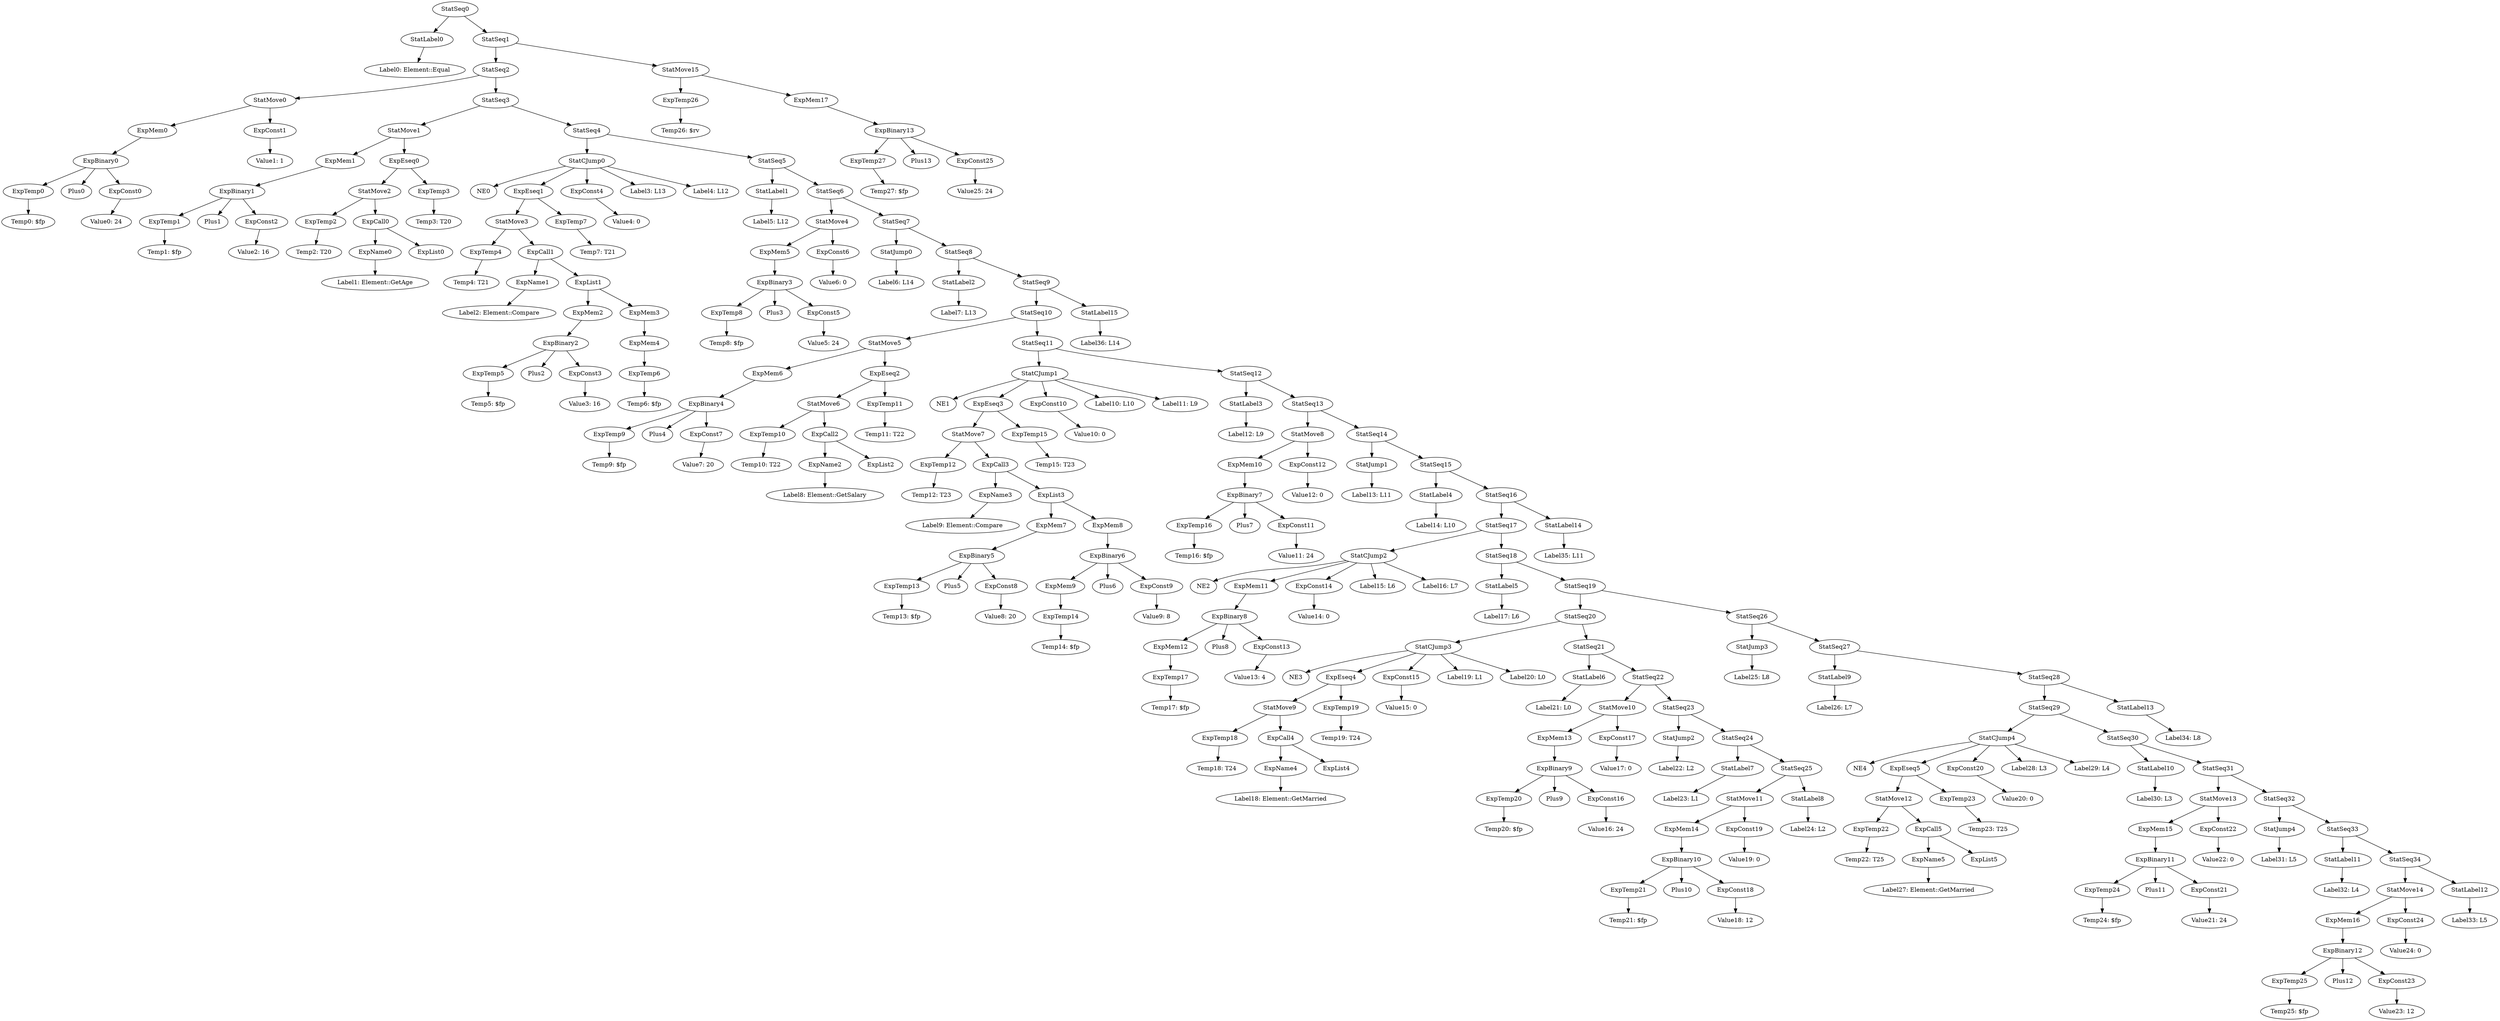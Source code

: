 digraph {
	ordering = out;
	ExpMem17 -> ExpBinary13;
	ExpTemp27 -> "Temp27: $fp";
	ExpTemp26 -> "Temp26: $rv";
	StatLabel15 -> "Label36: L14";
	StatSeq9 -> StatSeq10;
	StatSeq9 -> StatLabel15;
	StatLabel14 -> "Label35: L11";
	StatLabel13 -> "Label34: L8";
	StatMove14 -> ExpMem16;
	StatMove14 -> ExpConst24;
	StatJump4 -> "Label31: L5";
	StatSeq34 -> StatMove14;
	StatSeq34 -> StatLabel12;
	ExpConst22 -> "Value22: 0";
	ExpConst21 -> "Value21: 24";
	ExpTemp24 -> "Temp24: $fp";
	StatSeq29 -> StatCJump4;
	StatSeq29 -> StatSeq30;
	ExpConst20 -> "Value20: 0";
	StatSeq28 -> StatSeq29;
	StatSeq28 -> StatLabel13;
	ExpEseq5 -> StatMove12;
	ExpEseq5 -> ExpTemp23;
	ExpCall5 -> ExpName5;
	ExpCall5 -> ExpList5;
	StatSeq32 -> StatJump4;
	StatSeq32 -> StatSeq33;
	ExpTemp22 -> "Temp22: T25";
	StatSeq27 -> StatLabel9;
	StatSeq27 -> StatSeq28;
	StatLabel9 -> "Label26: L7";
	StatSeq19 -> StatSeq20;
	StatSeq19 -> StatSeq26;
	StatLabel8 -> "Label24: L2";
	StatSeq25 -> StatMove11;
	StatSeq25 -> StatLabel8;
	ExpMem14 -> ExpBinary10;
	ExpBinary12 -> ExpTemp25;
	ExpBinary12 -> Plus12;
	ExpBinary12 -> ExpConst23;
	ExpName5 -> "Label27: Element::GetMarried";
	ExpConst18 -> "Value18: 12";
	ExpBinary10 -> ExpTemp21;
	ExpBinary10 -> Plus10;
	ExpBinary10 -> ExpConst18;
	ExpTemp21 -> "Temp21: $fp";
	StatSeq24 -> StatLabel7;
	StatSeq24 -> StatSeq25;
	StatLabel10 -> "Label30: L3";
	StatJump2 -> "Label22: L2";
	StatSeq22 -> StatMove10;
	StatSeq22 -> StatSeq23;
	ExpConst17 -> "Value17: 0";
	StatMove10 -> ExpMem13;
	StatMove10 -> ExpConst17;
	ExpMem13 -> ExpBinary9;
	ExpConst16 -> "Value16: 24";
	StatSeq21 -> StatLabel6;
	StatSeq21 -> StatSeq22;
	ExpConst15 -> "Value15: 0";
	ExpEseq4 -> StatMove9;
	ExpEseq4 -> ExpTemp19;
	ExpName4 -> "Label18: Element::GetMarried";
	StatMove9 -> ExpTemp18;
	StatMove9 -> ExpCall4;
	ExpTemp18 -> "Temp18: T24";
	StatCJump3 -> NE3;
	StatCJump3 -> ExpEseq4;
	StatCJump3 -> ExpConst15;
	StatCJump3 -> "Label19: L1";
	StatCJump3 -> "Label20: L0";
	StatSeq18 -> StatLabel5;
	StatSeq18 -> StatSeq19;
	ExpConst14 -> "Value14: 0";
	StatMove11 -> ExpMem14;
	StatMove11 -> ExpConst19;
	ExpMem11 -> ExpBinary8;
	ExpConst13 -> "Value13: 4";
	ExpBinary8 -> ExpMem12;
	ExpBinary8 -> Plus8;
	ExpBinary8 -> ExpConst13;
	ExpMem12 -> ExpTemp17;
	ExpConst2 -> "Value2: 16";
	ExpConst4 -> "Value4: 0";
	ExpMem3 -> ExpMem4;
	ExpTemp6 -> "Temp6: $fp";
	StatSeq26 -> StatJump3;
	StatSeq26 -> StatSeq27;
	StatMove6 -> ExpTemp10;
	StatMove6 -> ExpCall2;
	ExpConst3 -> "Value3: 16";
	ExpBinary2 -> ExpTemp5;
	ExpBinary2 -> Plus2;
	ExpBinary2 -> ExpConst3;
	StatSeq30 -> StatLabel10;
	StatSeq30 -> StatSeq31;
	ExpTemp19 -> "Temp19: T24";
	StatSeq17 -> StatCJump2;
	StatSeq17 -> StatSeq18;
	StatLabel0 -> "Label0: Element::Equal";
	ExpMem5 -> ExpBinary3;
	ExpCall1 -> ExpName1;
	ExpCall1 -> ExpList1;
	StatJump0 -> "Label6: L14";
	ExpName1 -> "Label2: Element::Compare";
	ExpEseq1 -> StatMove3;
	ExpEseq1 -> ExpTemp7;
	StatMove13 -> ExpMem15;
	StatMove13 -> ExpConst22;
	StatSeq10 -> StatMove5;
	StatSeq10 -> StatSeq11;
	ExpTemp15 -> "Temp15: T23";
	StatSeq14 -> StatJump1;
	StatSeq14 -> StatSeq15;
	ExpConst24 -> "Value24: 0";
	StatMove3 -> ExpTemp4;
	StatMove3 -> ExpCall1;
	ExpTemp7 -> "Temp7: T21";
	ExpTemp0 -> "Temp0: $fp";
	ExpTemp25 -> "Temp25: $fp";
	ExpEseq3 -> StatMove7;
	ExpEseq3 -> ExpTemp15;
	StatLabel5 -> "Label17: L6";
	ExpTemp4 -> "Temp4: T21";
	ExpConst1 -> "Value1: 1";
	ExpConst6 -> "Value6: 0";
	ExpMem1 -> ExpBinary1;
	StatSeq2 -> StatMove0;
	StatSeq2 -> StatSeq3;
	ExpConst10 -> "Value10: 0";
	ExpBinary1 -> ExpTemp1;
	ExpBinary1 -> Plus1;
	ExpBinary1 -> ExpConst2;
	ExpMem0 -> ExpBinary0;
	ExpConst0 -> "Value0: 24";
	ExpTemp5 -> "Temp5: $fp";
	ExpConst5 -> "Value5: 24";
	StatSeq0 -> StatLabel0;
	StatSeq0 -> StatSeq1;
	ExpTemp3 -> "Temp3: T20";
	StatSeq8 -> StatLabel2;
	StatSeq8 -> StatSeq9;
	StatMove0 -> ExpMem0;
	StatMove0 -> ExpConst1;
	StatLabel7 -> "Label23: L1";
	StatMove8 -> ExpMem10;
	StatMove8 -> ExpConst12;
	StatSeq3 -> StatMove1;
	StatSeq3 -> StatSeq4;
	StatMove15 -> ExpTemp26;
	StatMove15 -> ExpMem17;
	ExpBinary3 -> ExpTemp8;
	ExpBinary3 -> Plus3;
	ExpBinary3 -> ExpConst5;
	StatLabel3 -> "Label12: L9";
	ExpMem7 -> ExpBinary5;
	StatSeq15 -> StatLabel4;
	StatSeq15 -> StatSeq16;
	StatSeq33 -> StatLabel11;
	StatSeq33 -> StatSeq34;
	ExpBinary11 -> ExpTemp24;
	ExpBinary11 -> Plus11;
	ExpBinary11 -> ExpConst21;
	ExpMem4 -> ExpTemp6;
	ExpBinary0 -> ExpTemp0;
	ExpBinary0 -> Plus0;
	ExpBinary0 -> ExpConst0;
	StatLabel11 -> "Label32: L4";
	ExpTemp2 -> "Temp2: T20";
	ExpBinary13 -> ExpTemp27;
	ExpBinary13 -> Plus13;
	ExpBinary13 -> ExpConst25;
	StatMove2 -> ExpTemp2;
	StatMove2 -> ExpCall0;
	ExpTemp20 -> "Temp20: $fp";
	ExpConst8 -> "Value8: 20";
	ExpName0 -> "Label1: Element::GetAge";
	StatLabel1 -> "Label5: L12";
	StatSeq1 -> StatSeq2;
	StatSeq1 -> StatMove15;
	ExpMem2 -> ExpBinary2;
	ExpConst23 -> "Value23: 12";
	StatLabel6 -> "Label21: L0";
	ExpTemp12 -> "Temp12: T23";
	ExpCall0 -> ExpName0;
	ExpCall0 -> ExpList0;
	StatSeq31 -> StatMove13;
	StatSeq31 -> StatSeq32;
	ExpTemp11 -> "Temp11: T22";
	ExpEseq0 -> StatMove2;
	ExpEseq0 -> ExpTemp3;
	ExpMem15 -> ExpBinary11;
	ExpTemp8 -> "Temp8: $fp";
	StatCJump4 -> NE4;
	StatCJump4 -> ExpEseq5;
	StatCJump4 -> ExpConst20;
	StatCJump4 -> "Label28: L3";
	StatCJump4 -> "Label29: L4";
	ExpBinary9 -> ExpTemp20;
	ExpBinary9 -> Plus9;
	ExpBinary9 -> ExpConst16;
	ExpBinary7 -> ExpTemp16;
	ExpBinary7 -> Plus7;
	ExpBinary7 -> ExpConst11;
	ExpConst12 -> "Value12: 0";
	StatSeq5 -> StatLabel1;
	StatSeq5 -> StatSeq6;
	StatSeq23 -> StatJump2;
	StatSeq23 -> StatSeq24;
	StatLabel4 -> "Label14: L10";
	StatMove1 -> ExpMem1;
	StatMove1 -> ExpEseq0;
	ExpTemp23 -> "Temp23: T25";
	ExpTemp17 -> "Temp17: $fp";
	ExpMem9 -> ExpTemp14;
	StatSeq13 -> StatMove8;
	StatSeq13 -> StatSeq14;
	StatCJump0 -> NE0;
	StatCJump0 -> ExpEseq1;
	StatCJump0 -> ExpConst4;
	StatCJump0 -> "Label3: L13";
	StatCJump0 -> "Label4: L12";
	StatSeq6 -> StatMove4;
	StatSeq6 -> StatSeq7;
	StatSeq16 -> StatSeq17;
	StatSeq16 -> StatLabel14;
	StatSeq7 -> StatJump0;
	StatSeq7 -> StatSeq8;
	ExpName2 -> "Label8: Element::GetSalary";
	StatJump3 -> "Label25: L8";
	ExpCall4 -> ExpName4;
	ExpCall4 -> ExpList4;
	ExpTemp9 -> "Temp9: $fp";
	ExpConst7 -> "Value7: 20";
	ExpMem6 -> ExpBinary4;
	ExpCall2 -> ExpName2;
	ExpCall2 -> ExpList2;
	ExpList1 -> ExpMem2;
	ExpList1 -> ExpMem3;
	ExpBinary4 -> ExpTemp9;
	ExpBinary4 -> Plus4;
	ExpBinary4 -> ExpConst7;
	ExpTemp1 -> "Temp1: $fp";
	ExpEseq2 -> StatMove6;
	ExpEseq2 -> ExpTemp11;
	ExpName3 -> "Label9: Element::Compare";
	ExpConst25 -> "Value25: 24";
	ExpCall3 -> ExpName3;
	ExpCall3 -> ExpList3;
	StatCJump1 -> NE1;
	StatCJump1 -> ExpEseq3;
	StatCJump1 -> ExpConst10;
	StatCJump1 -> "Label10: L10";
	StatCJump1 -> "Label11: L9";
	StatMove7 -> ExpTemp12;
	StatMove7 -> ExpCall3;
	ExpTemp13 -> "Temp13: $fp";
	ExpBinary5 -> ExpTemp13;
	ExpBinary5 -> Plus5;
	ExpBinary5 -> ExpConst8;
	StatMove5 -> ExpMem6;
	StatMove5 -> ExpEseq2;
	StatMove4 -> ExpMem5;
	StatMove4 -> ExpConst6;
	StatLabel2 -> "Label7: L13";
	ExpConst9 -> "Value9: 8";
	StatSeq20 -> StatCJump3;
	StatSeq20 -> StatSeq21;
	StatSeq11 -> StatCJump1;
	StatSeq11 -> StatSeq12;
	ExpList3 -> ExpMem7;
	ExpList3 -> ExpMem8;
	StatMove12 -> ExpTemp22;
	StatMove12 -> ExpCall5;
	ExpConst19 -> "Value19: 0";
	ExpTemp14 -> "Temp14: $fp";
	ExpMem16 -> ExpBinary12;
	ExpBinary6 -> ExpMem9;
	ExpBinary6 -> Plus6;
	ExpBinary6 -> ExpConst9;
	StatCJump2 -> NE2;
	StatCJump2 -> ExpMem11;
	StatCJump2 -> ExpConst14;
	StatCJump2 -> "Label15: L6";
	StatCJump2 -> "Label16: L7";
	ExpTemp16 -> "Temp16: $fp";
	ExpMem8 -> ExpBinary6;
	StatSeq12 -> StatLabel3;
	StatSeq12 -> StatSeq13;
	StatLabel12 -> "Label33: L5";
	ExpConst11 -> "Value11: 24";
	ExpTemp10 -> "Temp10: T22";
	ExpMem10 -> ExpBinary7;
	StatSeq4 -> StatCJump0;
	StatSeq4 -> StatSeq5;
	StatJump1 -> "Label13: L11";
}


